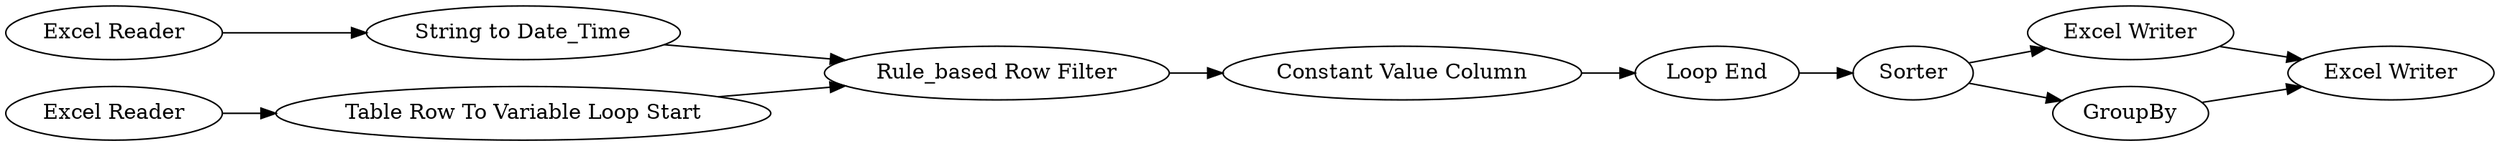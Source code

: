 digraph {
	12 -> 13
	7 -> 8
	10 -> 12
	3 -> 7
	8 -> 9
	5 -> 7
	9 -> 10
	2 -> 5
	10 -> 11
	11 -> 13
	1 -> 3
	5 [label="Table Row To Variable Loop Start"]
	13 [label="Excel Writer"]
	1 [label="Excel Reader"]
	7 [label="Rule_based Row Filter"]
	9 [label="Loop End"]
	11 [label=GroupBy]
	8 [label="Constant Value Column"]
	12 [label="Excel Writer"]
	3 [label="String to Date_Time"]
	2 [label="Excel Reader"]
	10 [label=Sorter]
	rankdir=LR
}
